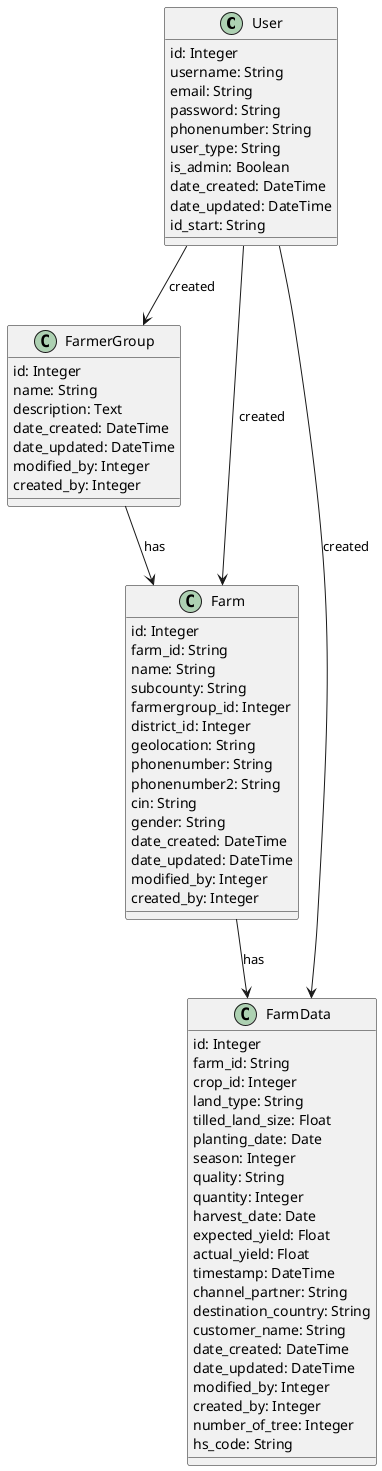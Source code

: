 @startuml
class User {
    id: Integer
    username: String
    email: String
    password: String
    phonenumber: String
    user_type: String
    is_admin: Boolean
    date_created: DateTime
    date_updated: DateTime
    id_start: String
}
class FarmerGroup {
    id: Integer
    name: String
    description: Text
    date_created: DateTime
    date_updated: DateTime
    modified_by: Integer
    created_by: Integer
}
class Farm {
    id: Integer
    farm_id: String
    name: String
    subcounty: String
    farmergroup_id: Integer
    district_id: Integer
    geolocation: String
    phonenumber: String
    phonenumber2: String
    cin: String
    gender: String
    date_created: DateTime
    date_updated: DateTime
    modified_by: Integer
    created_by: Integer
}
class FarmData {
    id: Integer
    farm_id: String
    crop_id: Integer
    land_type: String
    tilled_land_size: Float
    planting_date: Date
    season: Integer
    quality: String
    quantity: Integer
    harvest_date: Date
    expected_yield: Float
    actual_yield: Float
    timestamp: DateTime
    channel_partner: String
    destination_country: String
    customer_name: String
    date_created: DateTime
    date_updated: DateTime
    modified_by: Integer
    created_by: Integer
    number_of_tree: Integer
    hs_code: String
}
User --> FarmerGroup : created
User --> Farm : created
User --> FarmData : created
FarmerGroup --> Farm : has
Farm --> FarmData : has
@enduml